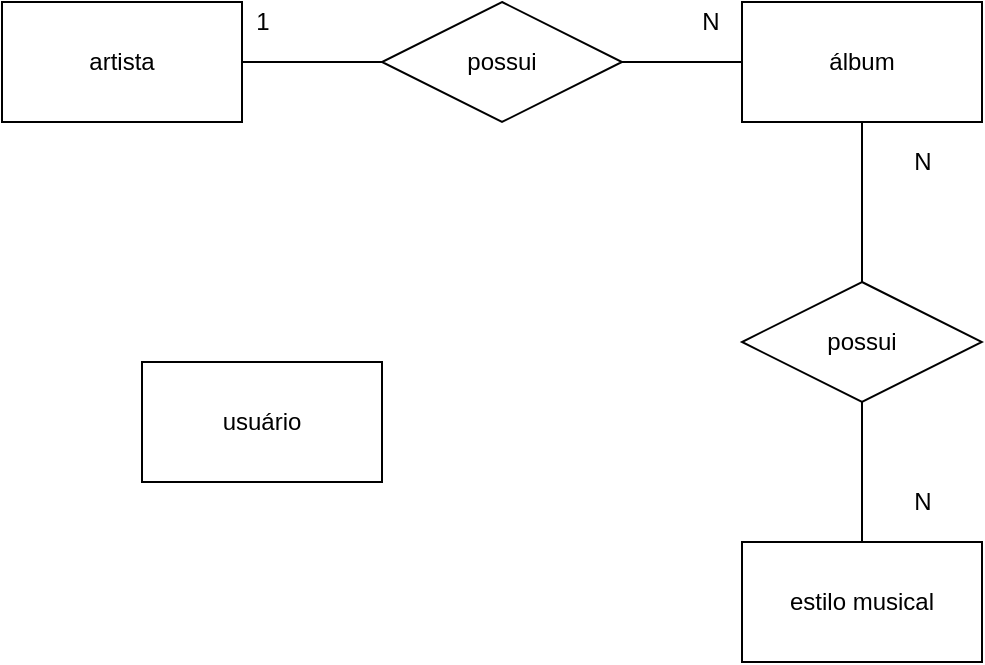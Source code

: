 <mxfile version="14.9.4" type="device" pages="2"><diagram id="9rKV7LEk8a5IxyOsO1KU" name="conceitual"><mxGraphModel dx="460" dy="695" grid="1" gridSize="10" guides="1" tooltips="1" connect="1" arrows="1" fold="1" page="1" pageScale="1" pageWidth="827" pageHeight="1169" math="0" shadow="0"><root><mxCell id="0"/><mxCell id="1" parent="0"/><mxCell id="Cr9dkqm9v7pJd0nKbylm-4" style="edgeStyle=orthogonalEdgeStyle;rounded=0;orthogonalLoop=1;jettySize=auto;html=1;exitX=1;exitY=0.5;exitDx=0;exitDy=0;entryX=0;entryY=0.5;entryDx=0;entryDy=0;endArrow=none;endFill=0;" parent="1" source="Cr9dkqm9v7pJd0nKbylm-1" target="Cr9dkqm9v7pJd0nKbylm-2" edge="1"><mxGeometry relative="1" as="geometry"/></mxCell><mxCell id="Cr9dkqm9v7pJd0nKbylm-1" value="artista" style="rounded=0;whiteSpace=wrap;html=1;" parent="1" vertex="1"><mxGeometry x="50" y="60" width="120" height="60" as="geometry"/></mxCell><mxCell id="Cr9dkqm9v7pJd0nKbylm-5" style="edgeStyle=orthogonalEdgeStyle;rounded=0;orthogonalLoop=1;jettySize=auto;html=1;exitX=1;exitY=0.5;exitDx=0;exitDy=0;entryX=0;entryY=0.5;entryDx=0;entryDy=0;endArrow=none;endFill=0;" parent="1" source="Cr9dkqm9v7pJd0nKbylm-2" target="Cr9dkqm9v7pJd0nKbylm-3" edge="1"><mxGeometry relative="1" as="geometry"/></mxCell><mxCell id="Cr9dkqm9v7pJd0nKbylm-2" value="possui" style="shape=rhombus;perimeter=rhombusPerimeter;whiteSpace=wrap;html=1;align=center;" parent="1" vertex="1"><mxGeometry x="240" y="60" width="120" height="60" as="geometry"/></mxCell><mxCell id="Cr9dkqm9v7pJd0nKbylm-8" style="edgeStyle=orthogonalEdgeStyle;rounded=0;orthogonalLoop=1;jettySize=auto;html=1;exitX=0.5;exitY=1;exitDx=0;exitDy=0;entryX=0.5;entryY=0;entryDx=0;entryDy=0;endArrow=none;endFill=0;" parent="1" source="Cr9dkqm9v7pJd0nKbylm-3" target="Cr9dkqm9v7pJd0nKbylm-7" edge="1"><mxGeometry relative="1" as="geometry"/></mxCell><mxCell id="Cr9dkqm9v7pJd0nKbylm-3" value="álbum" style="rounded=0;whiteSpace=wrap;html=1;" parent="1" vertex="1"><mxGeometry x="420" y="60" width="120" height="60" as="geometry"/></mxCell><mxCell id="Cr9dkqm9v7pJd0nKbylm-6" value="estilo musical" style="rounded=0;whiteSpace=wrap;html=1;" parent="1" vertex="1"><mxGeometry x="420" y="330" width="120" height="60" as="geometry"/></mxCell><mxCell id="Cr9dkqm9v7pJd0nKbylm-9" style="edgeStyle=orthogonalEdgeStyle;rounded=0;orthogonalLoop=1;jettySize=auto;html=1;exitX=0.5;exitY=1;exitDx=0;exitDy=0;entryX=0.5;entryY=0;entryDx=0;entryDy=0;endArrow=none;endFill=0;" parent="1" source="Cr9dkqm9v7pJd0nKbylm-7" target="Cr9dkqm9v7pJd0nKbylm-6" edge="1"><mxGeometry relative="1" as="geometry"/></mxCell><mxCell id="Cr9dkqm9v7pJd0nKbylm-7" value="possui" style="shape=rhombus;perimeter=rhombusPerimeter;whiteSpace=wrap;html=1;align=center;" parent="1" vertex="1"><mxGeometry x="420" y="200" width="120" height="60" as="geometry"/></mxCell><mxCell id="Cr9dkqm9v7pJd0nKbylm-10" value="usuário" style="rounded=0;whiteSpace=wrap;html=1;" parent="1" vertex="1"><mxGeometry x="120" y="240" width="120" height="60" as="geometry"/></mxCell><mxCell id="Cr9dkqm9v7pJd0nKbylm-11" value="N" style="text;html=1;align=center;verticalAlign=middle;resizable=0;points=[];autosize=1;strokeColor=none;" parent="1" vertex="1"><mxGeometry x="500" y="300" width="20" height="20" as="geometry"/></mxCell><mxCell id="Cr9dkqm9v7pJd0nKbylm-12" value="N" style="text;html=1;align=center;verticalAlign=middle;resizable=0;points=[];autosize=1;strokeColor=none;" parent="1" vertex="1"><mxGeometry x="500" y="130" width="20" height="20" as="geometry"/></mxCell><mxCell id="Cr9dkqm9v7pJd0nKbylm-13" value="1" style="text;html=1;align=center;verticalAlign=middle;resizable=0;points=[];autosize=1;strokeColor=none;" parent="1" vertex="1"><mxGeometry x="170" y="60" width="20" height="20" as="geometry"/></mxCell><mxCell id="Cr9dkqm9v7pJd0nKbylm-14" value="N" style="text;html=1;align=center;verticalAlign=middle;resizable=0;points=[];autosize=1;strokeColor=none;" parent="1" vertex="1"><mxGeometry x="394" y="60" width="20" height="20" as="geometry"/></mxCell></root></mxGraphModel></diagram><diagram id="9rXfjdqr8WBg6fIi30hZ" name="logico"><mxGraphModel dx="460" dy="695" grid="1" gridSize="10" guides="1" tooltips="1" connect="1" arrows="1" fold="1" page="1" pageScale="1" pageWidth="827" pageHeight="1169" math="0" shadow="0"><root><mxCell id="3xv9KBlOtaenRElafvuA-0"/><mxCell id="3xv9KBlOtaenRElafvuA-1" parent="3xv9KBlOtaenRElafvuA-0"/><mxCell id="3xv9KBlOtaenRElafvuA-2" value="usuario" style="shape=table;startSize=30;container=1;collapsible=1;childLayout=tableLayout;fixedRows=1;rowLines=0;fontStyle=1;align=center;resizeLast=1;" parent="3xv9KBlOtaenRElafvuA-1" vertex="1"><mxGeometry x="50" y="90" width="180" height="160" as="geometry"/></mxCell><mxCell id="3xv9KBlOtaenRElafvuA-3" value="" style="shape=partialRectangle;collapsible=0;dropTarget=0;pointerEvents=0;fillColor=none;top=0;left=0;bottom=1;right=0;points=[[0,0.5],[1,0.5]];portConstraint=eastwest;" parent="3xv9KBlOtaenRElafvuA-2" vertex="1"><mxGeometry y="30" width="180" height="30" as="geometry"/></mxCell><mxCell id="3xv9KBlOtaenRElafvuA-4" value="PK" style="shape=partialRectangle;connectable=0;fillColor=none;top=0;left=0;bottom=0;right=0;fontStyle=1;overflow=hidden;" parent="3xv9KBlOtaenRElafvuA-3" vertex="1"><mxGeometry width="30" height="30" as="geometry"/></mxCell><mxCell id="3xv9KBlOtaenRElafvuA-5" value="idUsuario" style="shape=partialRectangle;connectable=0;fillColor=none;top=0;left=0;bottom=0;right=0;align=left;spacingLeft=6;fontStyle=5;overflow=hidden;" parent="3xv9KBlOtaenRElafvuA-3" vertex="1"><mxGeometry x="30" width="150" height="30" as="geometry"/></mxCell><mxCell id="3xv9KBlOtaenRElafvuA-6" value="" style="shape=partialRectangle;collapsible=0;dropTarget=0;pointerEvents=0;fillColor=none;top=0;left=0;bottom=0;right=0;points=[[0,0.5],[1,0.5]];portConstraint=eastwest;" parent="3xv9KBlOtaenRElafvuA-2" vertex="1"><mxGeometry y="60" width="180" height="30" as="geometry"/></mxCell><mxCell id="3xv9KBlOtaenRElafvuA-7" value="" style="shape=partialRectangle;connectable=0;fillColor=none;top=0;left=0;bottom=0;right=0;editable=1;overflow=hidden;" parent="3xv9KBlOtaenRElafvuA-6" vertex="1"><mxGeometry width="30" height="30" as="geometry"/></mxCell><mxCell id="3xv9KBlOtaenRElafvuA-8" value="nomeUsu" style="shape=partialRectangle;connectable=0;fillColor=none;top=0;left=0;bottom=0;right=0;align=left;spacingLeft=6;overflow=hidden;" parent="3xv9KBlOtaenRElafvuA-6" vertex="1"><mxGeometry x="30" width="150" height="30" as="geometry"/></mxCell><mxCell id="3xv9KBlOtaenRElafvuA-9" value="" style="shape=partialRectangle;collapsible=0;dropTarget=0;pointerEvents=0;fillColor=none;top=0;left=0;bottom=0;right=0;points=[[0,0.5],[1,0.5]];portConstraint=eastwest;" parent="3xv9KBlOtaenRElafvuA-2" vertex="1"><mxGeometry y="90" width="180" height="30" as="geometry"/></mxCell><mxCell id="3xv9KBlOtaenRElafvuA-10" value="" style="shape=partialRectangle;connectable=0;fillColor=none;top=0;left=0;bottom=0;right=0;editable=1;overflow=hidden;" parent="3xv9KBlOtaenRElafvuA-9" vertex="1"><mxGeometry width="30" height="30" as="geometry"/></mxCell><mxCell id="3xv9KBlOtaenRElafvuA-11" value="emailUsu" style="shape=partialRectangle;connectable=0;fillColor=none;top=0;left=0;bottom=0;right=0;align=left;spacingLeft=6;overflow=hidden;" parent="3xv9KBlOtaenRElafvuA-9" vertex="1"><mxGeometry x="30" width="150" height="30" as="geometry"/></mxCell><mxCell id="3xv9KBlOtaenRElafvuA-12" value="" style="shape=partialRectangle;collapsible=0;dropTarget=0;pointerEvents=0;fillColor=none;top=0;left=0;bottom=0;right=0;points=[[0,0.5],[1,0.5]];portConstraint=eastwest;" parent="3xv9KBlOtaenRElafvuA-2" vertex="1"><mxGeometry y="120" width="180" height="30" as="geometry"/></mxCell><mxCell id="3xv9KBlOtaenRElafvuA-13" value="" style="shape=partialRectangle;connectable=0;fillColor=none;top=0;left=0;bottom=0;right=0;editable=1;overflow=hidden;" parent="3xv9KBlOtaenRElafvuA-12" vertex="1"><mxGeometry width="30" height="30" as="geometry"/></mxCell><mxCell id="3xv9KBlOtaenRElafvuA-14" value="senha" style="shape=partialRectangle;connectable=0;fillColor=none;top=0;left=0;bottom=0;right=0;align=left;spacingLeft=6;overflow=hidden;" parent="3xv9KBlOtaenRElafvuA-12" vertex="1"><mxGeometry x="30" width="150" height="30" as="geometry"/></mxCell><mxCell id="PQ7ieHZ9p56pP8g6HO4z-0" value="artista" style="shape=table;startSize=30;container=1;collapsible=1;childLayout=tableLayout;fixedRows=1;rowLines=0;fontStyle=1;align=center;resizeLast=1;" parent="3xv9KBlOtaenRElafvuA-1" vertex="1"><mxGeometry x="600" y="160" width="180" height="100" as="geometry"/></mxCell><mxCell id="PQ7ieHZ9p56pP8g6HO4z-1" value="" style="shape=partialRectangle;collapsible=0;dropTarget=0;pointerEvents=0;fillColor=none;top=0;left=0;bottom=1;right=0;points=[[0,0.5],[1,0.5]];portConstraint=eastwest;" parent="PQ7ieHZ9p56pP8g6HO4z-0" vertex="1"><mxGeometry y="30" width="180" height="30" as="geometry"/></mxCell><mxCell id="PQ7ieHZ9p56pP8g6HO4z-2" value="PK" style="shape=partialRectangle;connectable=0;fillColor=none;top=0;left=0;bottom=0;right=0;fontStyle=1;overflow=hidden;" parent="PQ7ieHZ9p56pP8g6HO4z-1" vertex="1"><mxGeometry width="30" height="30" as="geometry"/></mxCell><mxCell id="PQ7ieHZ9p56pP8g6HO4z-3" value="idArtista" style="shape=partialRectangle;connectable=0;fillColor=none;top=0;left=0;bottom=0;right=0;align=left;spacingLeft=6;fontStyle=5;overflow=hidden;" parent="PQ7ieHZ9p56pP8g6HO4z-1" vertex="1"><mxGeometry x="30" width="150" height="30" as="geometry"/></mxCell><mxCell id="PQ7ieHZ9p56pP8g6HO4z-4" value="" style="shape=partialRectangle;collapsible=0;dropTarget=0;pointerEvents=0;fillColor=none;top=0;left=0;bottom=0;right=0;points=[[0,0.5],[1,0.5]];portConstraint=eastwest;" parent="PQ7ieHZ9p56pP8g6HO4z-0" vertex="1"><mxGeometry y="60" width="180" height="30" as="geometry"/></mxCell><mxCell id="PQ7ieHZ9p56pP8g6HO4z-5" value="" style="shape=partialRectangle;connectable=0;fillColor=none;top=0;left=0;bottom=0;right=0;editable=1;overflow=hidden;" parent="PQ7ieHZ9p56pP8g6HO4z-4" vertex="1"><mxGeometry width="30" height="30" as="geometry"/></mxCell><mxCell id="PQ7ieHZ9p56pP8g6HO4z-6" value="nomeArt" style="shape=partialRectangle;connectable=0;fillColor=none;top=0;left=0;bottom=0;right=0;align=left;spacingLeft=6;overflow=hidden;" parent="PQ7ieHZ9p56pP8g6HO4z-4" vertex="1"><mxGeometry x="30" width="150" height="30" as="geometry"/></mxCell><mxCell id="PQ7ieHZ9p56pP8g6HO4z-13" value="album" style="shape=table;startSize=30;container=1;collapsible=1;childLayout=tableLayout;fixedRows=1;rowLines=0;fontStyle=1;align=center;resizeLast=1;" parent="3xv9KBlOtaenRElafvuA-1" vertex="1"><mxGeometry x="350" y="260" width="180" height="160" as="geometry"/></mxCell><mxCell id="PQ7ieHZ9p56pP8g6HO4z-14" value="" style="shape=partialRectangle;collapsible=0;dropTarget=0;pointerEvents=0;fillColor=none;top=0;left=0;bottom=0;right=0;points=[[0,0.5],[1,0.5]];portConstraint=eastwest;" parent="PQ7ieHZ9p56pP8g6HO4z-13" vertex="1"><mxGeometry y="30" width="180" height="30" as="geometry"/></mxCell><mxCell id="PQ7ieHZ9p56pP8g6HO4z-15" value="PK" style="shape=partialRectangle;connectable=0;fillColor=none;top=0;left=0;bottom=0;right=0;fontStyle=1;overflow=hidden;" parent="PQ7ieHZ9p56pP8g6HO4z-14" vertex="1"><mxGeometry width="60" height="30" as="geometry"/></mxCell><mxCell id="PQ7ieHZ9p56pP8g6HO4z-16" value="idAlbun" style="shape=partialRectangle;connectable=0;fillColor=none;top=0;left=0;bottom=0;right=0;align=left;spacingLeft=6;fontStyle=5;overflow=hidden;" parent="PQ7ieHZ9p56pP8g6HO4z-14" vertex="1"><mxGeometry x="60" width="120" height="30" as="geometry"/></mxCell><mxCell id="PQ7ieHZ9p56pP8g6HO4z-17" value="" style="shape=partialRectangle;collapsible=0;dropTarget=0;pointerEvents=0;fillColor=none;top=0;left=0;bottom=1;right=0;points=[[0,0.5],[1,0.5]];portConstraint=eastwest;" parent="PQ7ieHZ9p56pP8g6HO4z-13" vertex="1"><mxGeometry y="60" width="180" height="30" as="geometry"/></mxCell><mxCell id="PQ7ieHZ9p56pP8g6HO4z-18" value="FK" style="shape=partialRectangle;connectable=0;fillColor=none;top=0;left=0;bottom=0;right=0;fontStyle=1;overflow=hidden;" parent="PQ7ieHZ9p56pP8g6HO4z-17" vertex="1"><mxGeometry width="60" height="30" as="geometry"/></mxCell><mxCell id="PQ7ieHZ9p56pP8g6HO4z-19" value="idArtista" style="shape=partialRectangle;connectable=0;fillColor=none;top=0;left=0;bottom=0;right=0;align=left;spacingLeft=6;fontStyle=5;overflow=hidden;" parent="PQ7ieHZ9p56pP8g6HO4z-17" vertex="1"><mxGeometry x="60" width="120" height="30" as="geometry"/></mxCell><mxCell id="PQ7ieHZ9p56pP8g6HO4z-20" value="" style="shape=partialRectangle;collapsible=0;dropTarget=0;pointerEvents=0;fillColor=none;top=0;left=0;bottom=0;right=0;points=[[0,0.5],[1,0.5]];portConstraint=eastwest;" parent="PQ7ieHZ9p56pP8g6HO4z-13" vertex="1"><mxGeometry y="90" width="180" height="30" as="geometry"/></mxCell><mxCell id="PQ7ieHZ9p56pP8g6HO4z-21" value="" style="shape=partialRectangle;connectable=0;fillColor=none;top=0;left=0;bottom=0;right=0;editable=1;overflow=hidden;" parent="PQ7ieHZ9p56pP8g6HO4z-20" vertex="1"><mxGeometry width="60" height="30" as="geometry"/></mxCell><mxCell id="PQ7ieHZ9p56pP8g6HO4z-22" value="nomeAlb" style="shape=partialRectangle;connectable=0;fillColor=none;top=0;left=0;bottom=0;right=0;align=left;spacingLeft=6;overflow=hidden;" parent="PQ7ieHZ9p56pP8g6HO4z-20" vertex="1"><mxGeometry x="60" width="120" height="30" as="geometry"/></mxCell><mxCell id="PQ7ieHZ9p56pP8g6HO4z-23" value="" style="shape=partialRectangle;collapsible=0;dropTarget=0;pointerEvents=0;fillColor=none;top=0;left=0;bottom=0;right=0;points=[[0,0.5],[1,0.5]];portConstraint=eastwest;" parent="PQ7ieHZ9p56pP8g6HO4z-13" vertex="1"><mxGeometry y="120" width="180" height="30" as="geometry"/></mxCell><mxCell id="PQ7ieHZ9p56pP8g6HO4z-24" value="" style="shape=partialRectangle;connectable=0;fillColor=none;top=0;left=0;bottom=0;right=0;editable=1;overflow=hidden;" parent="PQ7ieHZ9p56pP8g6HO4z-23" vertex="1"><mxGeometry width="60" height="30" as="geometry"/></mxCell><mxCell id="PQ7ieHZ9p56pP8g6HO4z-25" value="dataLançamento" style="shape=partialRectangle;connectable=0;fillColor=none;top=0;left=0;bottom=0;right=0;align=left;spacingLeft=6;overflow=hidden;" parent="PQ7ieHZ9p56pP8g6HO4z-23" vertex="1"><mxGeometry x="60" width="120" height="30" as="geometry"/></mxCell><mxCell id="srhC9zLEUVToXsbsVnwr-0" value="estilo musical" style="shape=table;startSize=30;container=1;collapsible=1;childLayout=tableLayout;fixedRows=1;rowLines=0;fontStyle=1;align=center;resizeLast=1;" parent="3xv9KBlOtaenRElafvuA-1" vertex="1"><mxGeometry x="90" y="690" width="180" height="120" as="geometry"/></mxCell><mxCell id="srhC9zLEUVToXsbsVnwr-1" value="" style="shape=partialRectangle;collapsible=0;dropTarget=0;pointerEvents=0;fillColor=none;top=0;left=0;bottom=0;right=0;points=[[0,0.5],[1,0.5]];portConstraint=eastwest;" parent="srhC9zLEUVToXsbsVnwr-0" vertex="1"><mxGeometry y="30" width="180" height="30" as="geometry"/></mxCell><mxCell id="srhC9zLEUVToXsbsVnwr-2" value="PK" style="shape=partialRectangle;connectable=0;fillColor=none;top=0;left=0;bottom=0;right=0;fontStyle=1;overflow=hidden;" parent="srhC9zLEUVToXsbsVnwr-1" vertex="1"><mxGeometry width="60" height="30" as="geometry"/></mxCell><mxCell id="srhC9zLEUVToXsbsVnwr-3" value="idEstilo" style="shape=partialRectangle;connectable=0;fillColor=none;top=0;left=0;bottom=0;right=0;align=left;spacingLeft=6;fontStyle=5;overflow=hidden;" parent="srhC9zLEUVToXsbsVnwr-1" vertex="1"><mxGeometry x="60" width="120" height="30" as="geometry"/></mxCell><mxCell id="srhC9zLEUVToXsbsVnwr-4" value="" style="shape=partialRectangle;collapsible=0;dropTarget=0;pointerEvents=0;fillColor=none;top=0;left=0;bottom=1;right=0;points=[[0,0.5],[1,0.5]];portConstraint=eastwest;" parent="srhC9zLEUVToXsbsVnwr-0" vertex="1"><mxGeometry y="60" width="180" height="20" as="geometry"/></mxCell><mxCell id="srhC9zLEUVToXsbsVnwr-5" value="" style="shape=partialRectangle;connectable=0;fillColor=none;top=0;left=0;bottom=0;right=0;fontStyle=1;overflow=hidden;" parent="srhC9zLEUVToXsbsVnwr-4" vertex="1"><mxGeometry width="60" height="20" as="geometry"/></mxCell><mxCell id="srhC9zLEUVToXsbsVnwr-6" value="" style="shape=partialRectangle;connectable=0;fillColor=none;top=0;left=0;bottom=0;right=0;align=left;spacingLeft=6;fontStyle=5;overflow=hidden;" parent="srhC9zLEUVToXsbsVnwr-4" vertex="1"><mxGeometry x="60" width="120" height="20" as="geometry"/></mxCell><mxCell id="srhC9zLEUVToXsbsVnwr-7" value="" style="shape=partialRectangle;collapsible=0;dropTarget=0;pointerEvents=0;fillColor=none;top=0;left=0;bottom=0;right=0;points=[[0,0.5],[1,0.5]];portConstraint=eastwest;" parent="srhC9zLEUVToXsbsVnwr-0" vertex="1"><mxGeometry y="80" width="180" height="30" as="geometry"/></mxCell><mxCell id="srhC9zLEUVToXsbsVnwr-8" value="" style="shape=partialRectangle;connectable=0;fillColor=none;top=0;left=0;bottom=0;right=0;editable=1;overflow=hidden;" parent="srhC9zLEUVToXsbsVnwr-7" vertex="1"><mxGeometry width="60" height="30" as="geometry"/></mxCell><mxCell id="srhC9zLEUVToXsbsVnwr-9" value="nomeEst" style="shape=partialRectangle;connectable=0;fillColor=none;top=0;left=0;bottom=0;right=0;align=left;spacingLeft=6;overflow=hidden;" parent="srhC9zLEUVToXsbsVnwr-7" vertex="1"><mxGeometry x="60" width="120" height="30" as="geometry"/></mxCell><mxCell id="srhC9zLEUVToXsbsVnwr-29" value="albun estilo" style="shape=table;startSize=30;container=1;collapsible=1;childLayout=tableLayout;fixedRows=1;rowLines=0;fontStyle=1;align=center;resizeLast=1;" parent="3xv9KBlOtaenRElafvuA-1" vertex="1"><mxGeometry x="150" y="450" width="180" height="130" as="geometry"/></mxCell><mxCell id="srhC9zLEUVToXsbsVnwr-30" value="" style="shape=partialRectangle;collapsible=0;dropTarget=0;pointerEvents=0;fillColor=none;top=0;left=0;bottom=0;right=0;points=[[0,0.5],[1,0.5]];portConstraint=eastwest;" parent="srhC9zLEUVToXsbsVnwr-29" vertex="1"><mxGeometry y="30" width="180" height="30" as="geometry"/></mxCell><mxCell id="srhC9zLEUVToXsbsVnwr-31" value="PK" style="shape=partialRectangle;connectable=0;fillColor=none;top=0;left=0;bottom=0;right=0;fontStyle=1;overflow=hidden;" parent="srhC9zLEUVToXsbsVnwr-30" vertex="1"><mxGeometry width="60" height="30" as="geometry"/></mxCell><mxCell id="srhC9zLEUVToXsbsVnwr-32" value="idAlbumEstilo" style="shape=partialRectangle;connectable=0;fillColor=none;top=0;left=0;bottom=0;right=0;align=left;spacingLeft=6;fontStyle=5;overflow=hidden;" parent="srhC9zLEUVToXsbsVnwr-30" vertex="1"><mxGeometry x="60" width="120" height="30" as="geometry"/></mxCell><mxCell id="srhC9zLEUVToXsbsVnwr-43" value="" style="shape=partialRectangle;collapsible=0;dropTarget=0;pointerEvents=0;fillColor=none;top=0;left=0;bottom=0;right=0;points=[[0,0.5],[1,0.5]];portConstraint=eastwest;" parent="srhC9zLEUVToXsbsVnwr-29" vertex="1"><mxGeometry y="60" width="180" height="30" as="geometry"/></mxCell><mxCell id="srhC9zLEUVToXsbsVnwr-44" value="FK" style="shape=partialRectangle;connectable=0;fillColor=none;top=0;left=0;bottom=0;right=0;fontStyle=1;overflow=hidden;" parent="srhC9zLEUVToXsbsVnwr-43" vertex="1"><mxGeometry width="60" height="30" as="geometry"/></mxCell><mxCell id="srhC9zLEUVToXsbsVnwr-45" value="idEstilo " style="shape=partialRectangle;connectable=0;fillColor=none;top=0;left=0;bottom=0;right=0;align=left;spacingLeft=6;fontStyle=5;overflow=hidden;" parent="srhC9zLEUVToXsbsVnwr-43" vertex="1"><mxGeometry x="60" width="120" height="30" as="geometry"/></mxCell><mxCell id="srhC9zLEUVToXsbsVnwr-33" value="" style="shape=partialRectangle;collapsible=0;dropTarget=0;pointerEvents=0;fillColor=none;top=0;left=0;bottom=1;right=0;points=[[0,0.5],[1,0.5]];portConstraint=eastwest;" parent="srhC9zLEUVToXsbsVnwr-29" vertex="1"><mxGeometry y="90" width="180" height="30" as="geometry"/></mxCell><mxCell id="srhC9zLEUVToXsbsVnwr-34" value="FK" style="shape=partialRectangle;connectable=0;fillColor=none;top=0;left=0;bottom=0;right=0;fontStyle=1;overflow=hidden;" parent="srhC9zLEUVToXsbsVnwr-33" vertex="1"><mxGeometry width="60" height="30" as="geometry"/></mxCell><mxCell id="srhC9zLEUVToXsbsVnwr-35" value="idAlbum" style="shape=partialRectangle;connectable=0;fillColor=none;top=0;left=0;bottom=0;right=0;align=left;spacingLeft=6;fontStyle=5;overflow=hidden;" parent="srhC9zLEUVToXsbsVnwr-33" vertex="1"><mxGeometry x="60" width="120" height="30" as="geometry"/></mxCell><mxCell id="srhC9zLEUVToXsbsVnwr-46" value="" style="edgeStyle=entityRelationEdgeStyle;fontSize=12;html=1;endArrow=ERmandOne;startArrow=ERoneToMany;endFill=0;" parent="3xv9KBlOtaenRElafvuA-1" source="PQ7ieHZ9p56pP8g6HO4z-17" target="PQ7ieHZ9p56pP8g6HO4z-1" edge="1"><mxGeometry width="100" height="100" relative="1" as="geometry"><mxPoint x="560" y="390" as="sourcePoint"/><mxPoint x="660" y="290" as="targetPoint"/></mxGeometry></mxCell><mxCell id="srhC9zLEUVToXsbsVnwr-47" value="" style="edgeStyle=entityRelationEdgeStyle;fontSize=12;html=1;endArrow=ERmandOne;startArrow=ERoneToMany;endFill=0;" parent="3xv9KBlOtaenRElafvuA-1" source="srhC9zLEUVToXsbsVnwr-33" target="PQ7ieHZ9p56pP8g6HO4z-14" edge="1"><mxGeometry width="100" height="100" relative="1" as="geometry"><mxPoint x="200" y="390" as="sourcePoint"/><mxPoint x="300" y="290" as="targetPoint"/></mxGeometry></mxCell><mxCell id="srhC9zLEUVToXsbsVnwr-48" value="" style="edgeStyle=entityRelationEdgeStyle;fontSize=12;html=1;endArrow=ERoneToMany;startArrow=ERmandOne;startFill=0;" parent="3xv9KBlOtaenRElafvuA-1" source="srhC9zLEUVToXsbsVnwr-1" target="srhC9zLEUVToXsbsVnwr-43" edge="1"><mxGeometry width="100" height="100" relative="1" as="geometry"><mxPoint x="40" y="650" as="sourcePoint"/><mxPoint x="140" y="550" as="targetPoint"/></mxGeometry></mxCell></root></mxGraphModel></diagram></mxfile>